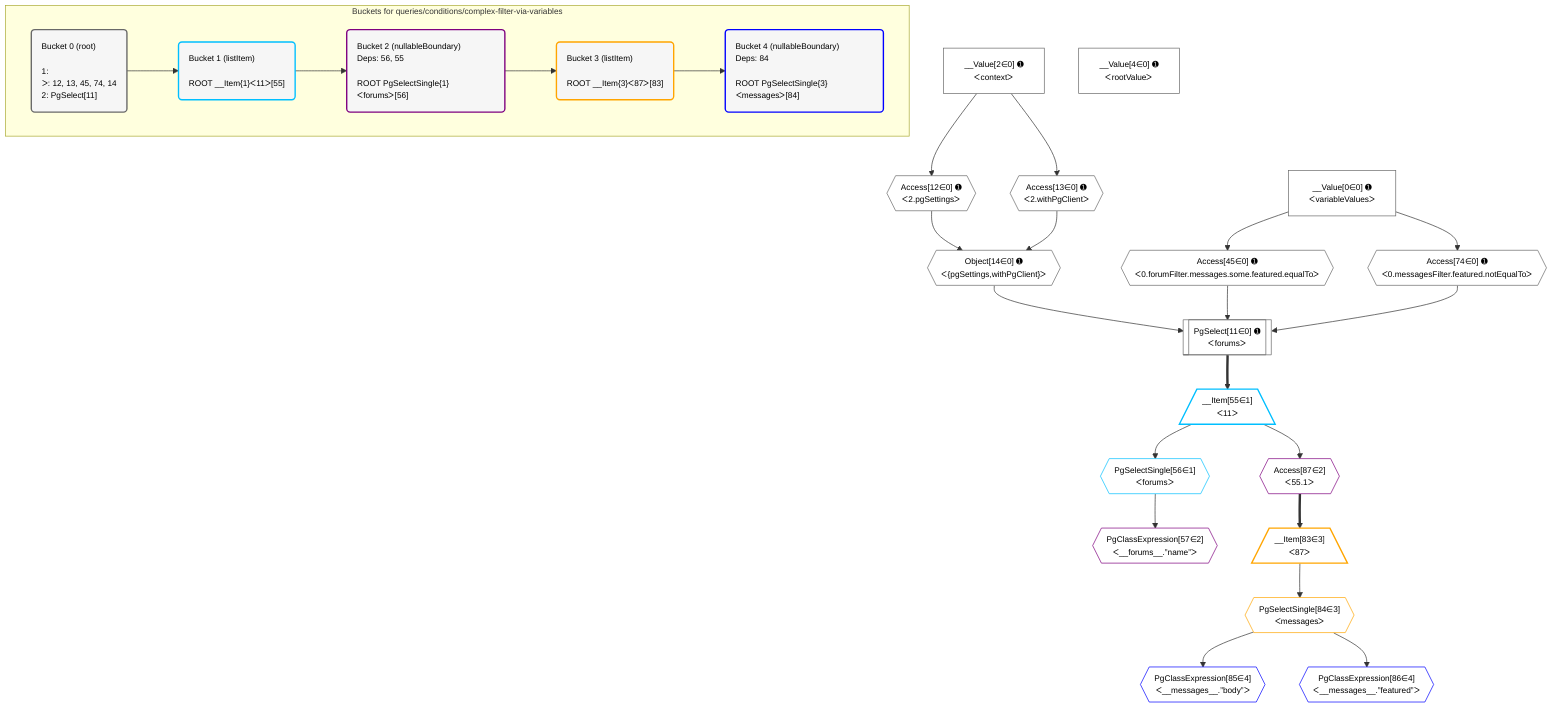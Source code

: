 %%{init: {'themeVariables': { 'fontSize': '12px'}}}%%
graph TD
    classDef path fill:#eee,stroke:#000,color:#000
    classDef plan fill:#fff,stroke-width:1px,color:#000
    classDef itemplan fill:#fff,stroke-width:2px,color:#000
    classDef unbatchedplan fill:#dff,stroke-width:1px,color:#000
    classDef sideeffectplan fill:#fcc,stroke-width:2px,color:#000
    classDef bucket fill:#f6f6f6,color:#000,stroke-width:2px,text-align:left


    %% plan dependencies
    PgSelect11[["PgSelect[11∈0] ➊<br />ᐸforumsᐳ"]]:::plan
    Object14{{"Object[14∈0] ➊<br />ᐸ{pgSettings,withPgClient}ᐳ"}}:::plan
    Access45{{"Access[45∈0] ➊<br />ᐸ0.forumFilter.messages.some.featured.equalToᐳ"}}:::plan
    Access74{{"Access[74∈0] ➊<br />ᐸ0.messagesFilter.featured.notEqualToᐳ"}}:::plan
    Object14 & Access45 & Access74 --> PgSelect11
    Access12{{"Access[12∈0] ➊<br />ᐸ2.pgSettingsᐳ"}}:::plan
    Access13{{"Access[13∈0] ➊<br />ᐸ2.withPgClientᐳ"}}:::plan
    Access12 & Access13 --> Object14
    __Value2["__Value[2∈0] ➊<br />ᐸcontextᐳ"]:::plan
    __Value2 --> Access12
    __Value2 --> Access13
    __Value0["__Value[0∈0] ➊<br />ᐸvariableValuesᐳ"]:::plan
    __Value0 --> Access45
    __Value0 --> Access74
    __Value4["__Value[4∈0] ➊<br />ᐸrootValueᐳ"]:::plan
    __Item55[/"__Item[55∈1]<br />ᐸ11ᐳ"\]:::itemplan
    PgSelect11 ==> __Item55
    PgSelectSingle56{{"PgSelectSingle[56∈1]<br />ᐸforumsᐳ"}}:::plan
    __Item55 --> PgSelectSingle56
    PgClassExpression57{{"PgClassExpression[57∈2]<br />ᐸ__forums__.”name”ᐳ"}}:::plan
    PgSelectSingle56 --> PgClassExpression57
    Access87{{"Access[87∈2]<br />ᐸ55.1ᐳ"}}:::plan
    __Item55 --> Access87
    __Item83[/"__Item[83∈3]<br />ᐸ87ᐳ"\]:::itemplan
    Access87 ==> __Item83
    PgSelectSingle84{{"PgSelectSingle[84∈3]<br />ᐸmessagesᐳ"}}:::plan
    __Item83 --> PgSelectSingle84
    PgClassExpression85{{"PgClassExpression[85∈4]<br />ᐸ__messages__.”body”ᐳ"}}:::plan
    PgSelectSingle84 --> PgClassExpression85
    PgClassExpression86{{"PgClassExpression[86∈4]<br />ᐸ__messages__.”featured”ᐳ"}}:::plan
    PgSelectSingle84 --> PgClassExpression86

    %% define steps

    subgraph "Buckets for queries/conditions/complex-filter-via-variables"
    Bucket0("Bucket 0 (root)<br /><br />1: <br />ᐳ: 12, 13, 45, 74, 14<br />2: PgSelect[11]"):::bucket
    classDef bucket0 stroke:#696969
    class Bucket0,__Value0,__Value2,__Value4,PgSelect11,Access12,Access13,Object14,Access45,Access74 bucket0
    Bucket1("Bucket 1 (listItem)<br /><br />ROOT __Item{1}ᐸ11ᐳ[55]"):::bucket
    classDef bucket1 stroke:#00bfff
    class Bucket1,__Item55,PgSelectSingle56 bucket1
    Bucket2("Bucket 2 (nullableBoundary)<br />Deps: 56, 55<br /><br />ROOT PgSelectSingle{1}ᐸforumsᐳ[56]"):::bucket
    classDef bucket2 stroke:#7f007f
    class Bucket2,PgClassExpression57,Access87 bucket2
    Bucket3("Bucket 3 (listItem)<br /><br />ROOT __Item{3}ᐸ87ᐳ[83]"):::bucket
    classDef bucket3 stroke:#ffa500
    class Bucket3,__Item83,PgSelectSingle84 bucket3
    Bucket4("Bucket 4 (nullableBoundary)<br />Deps: 84<br /><br />ROOT PgSelectSingle{3}ᐸmessagesᐳ[84]"):::bucket
    classDef bucket4 stroke:#0000ff
    class Bucket4,PgClassExpression85,PgClassExpression86 bucket4
    Bucket0 --> Bucket1
    Bucket1 --> Bucket2
    Bucket2 --> Bucket3
    Bucket3 --> Bucket4
    end